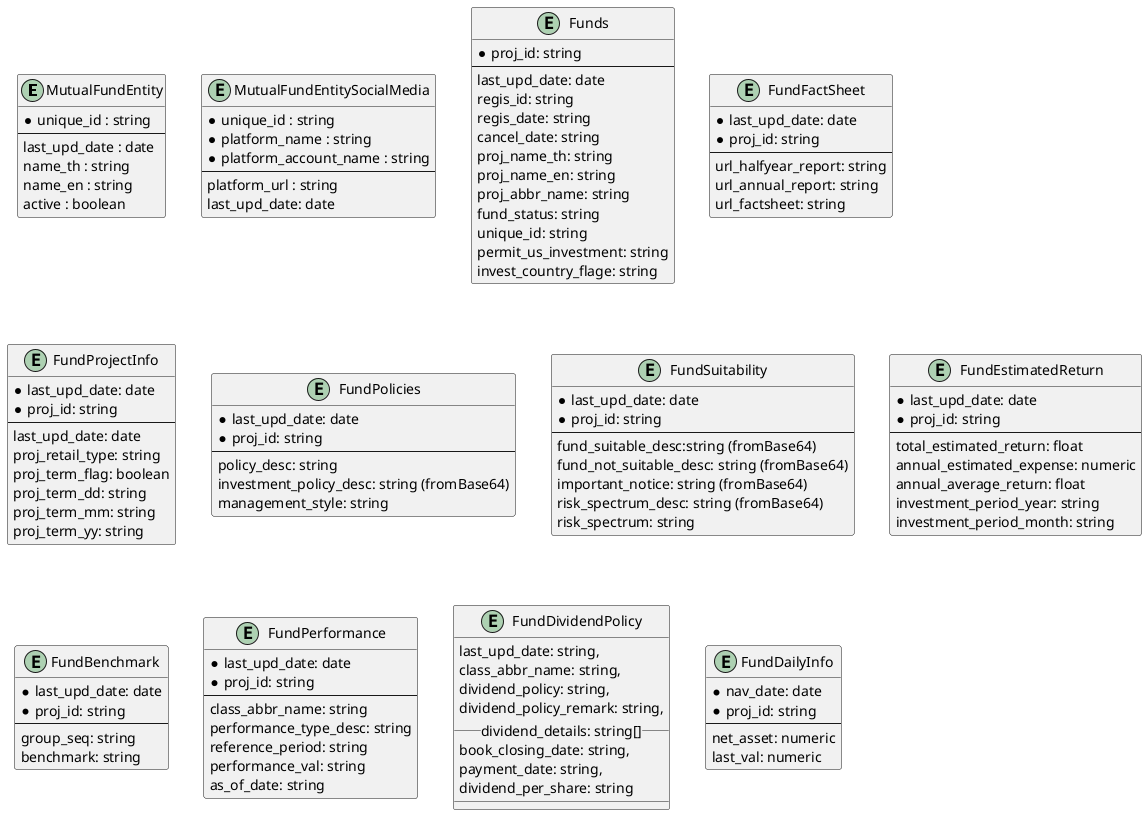 @startuml Database

/' SEC Fund Factsheet API 01 '/
entity MutualFundEntity {
    *unique_id : string
    /' รหัสบลจ '/
    --
    last_upd_date : date
    name_th : string
    name_en : string
    active : boolean
}

entity MutualFundEntitySocialMedia {
    *unique_id : string
    *platform_name : string
    *platform_account_name : string
    --
    platform_url : string
    last_upd_date: date
}

/' SEC Fund Factsheet API 02 '/
entity Funds {
    * proj_id: string
    --
    last_upd_date: date
    regis_id: string
    regis_date: string
    cancel_date: string
    proj_name_th: string
    proj_name_en: string
    proj_abbr_name: string
    fund_status: string
    /'สถานะกอง
    SE = อนุมัติ(อยู่ระหว่าง Filing)
    EX = หมดเวลาเสนอขาย
    RG = จดทะเบียน
    CA = เลิกโครงการ
    LI = จดทะเบียนเลิก '/
    unique_id: string
    permit_us_investment: string
    invest_country_flage: string
    /' การลงทุนต่างประเทศ
	1 = กองทุนรวมที่เน้นลงทุนแบบมีความเสี่ยงต่างประเทศ
	2 = ลงทุนในต่างประเทศบางส่วน
	3 = กองทุนที่ลงทุนแบบไม่มีความเสี่ยงต่างประเทศ
	4 = กองทุนที่ลงทุนแบบมีความเสี่ยงทั้งในและต่างประเทศ '/
}

/' SEC Fund Factsheet API 04 '/
entity FundFactSheet {
    * last_upd_date: date
    * proj_id: string
    --
    url_halfyear_report: string
    url_annual_report: string
    url_factsheet: string
}

/' SEC Fund Factsheet API 07 '/
entity FundProjectInfo {
    * last_upd_date: date
    * proj_id: string
    --
    last_upd_date: date
    proj_retail_type: string
    /'     ลักษณะโครงการ -- R , A , N , G , X, H , {null}  
    A กองทุนรวมที่เสนอขายเฉพาะผู้ลงทุนที่มิใช่รายย่อย
    B กองทุนรวมที่เสนอขายเฉพาะผู้มีเงินลงทุนสูง
    G กองทุนรวมพิเศษเพื่อตอบสนองนโยบายภาครัฐ
    H กองทุนรวมที่เสนอขายผู้ลงทุนที่มิใช่รายย่อยและผู้มีเงินลงทุนสูง
    N กองทุนเพื่อผู้ลงทุนสถาบัน
    R กองทุนเพื่อผู้ลงทุนทั่วไป
    X กองทุนรวมที่เสนอขายผู้ลงทุนสถาบันและผู้ลงทุนรายใหญ่พิเศษ  '/
    proj_term_flag: boolean
    proj_term_dd: string
    proj_term_mm: string
    proj_term_yy: string
}

/' SEC Fund Factsheet API 08 '/
entity FundPolicies {
    * last_upd_date: date
    * proj_id: string
    --
    policy_desc: string
    investment_policy_desc: string (fromBase64)
    management_style: string
    /' กลยุทธ์การบริหารจัดการกองทุน (Management Style) AM = มุ่งหวังให้ผลประกอบการสูงกว่าดัชนีชี้วัด (active management) BH = มีกลยุทธ์การลงทุนครั้งเดียว (buy-and-hold) SM = มุ่งหวังให้ผลประกอบการเคลื่อนไหวตามดัชนีชี้วัด และในบางโอกาสอาจสร้างผลตอบแทนสูงกว่าดัชนีชี้วัด OT = อื่น ๆ PM = มุ่งหวังให้ผลประกอบการเคลื่อนไหวตามดัชนีชี้วัด (passive management/index tracking) '/
}

/' SEC Fund Factsheet API 12 '/
entity FundSuitability {
    * last_upd_date: date
    * proj_id: string
    --
    fund_suitable_desc:string (fromBase64)
    fund_not_suitable_desc: string (fromBase64)
    important_notice: string (fromBase64)
    risk_spectrum_desc: string (fromBase64)
    risk_spectrum: string
    /' Risk Spectrum: 1 - 8+ '/
}

/' SEC Fund Factsheet API 16 '/
entity FundEstimatedReturn {
    * last_upd_date: date
    * proj_id: string
    --
    total_estimated_return: float
    annual_estimated_expense: numeric
    annual_average_return: float
    investment_period_year: string
    investment_period_month: string
}

/' SEC Fund Factsheet API 18 '/
entity FundBenchmark {
    * last_upd_date: date
    * proj_id: string
    --
    group_seq: string
    benchmark: string
}

/' SEC Fund Factsheet API 22 '/
entity FundPerformance {
    * last_upd_date: date
    * proj_id: string
    --
    class_abbr_name: string
    performance_type_desc: string
    reference_period: string
    performance_val: string
    as_of_date: string
}

/' SEC Fund Factsheet API 24 '/
entity FundDividendPolicy {
    last_upd_date: string,
    class_abbr_name: string,
    dividend_policy: string,
    dividend_policy_remark: string,
    __dividend_details: string[]__
    book_closing_date: string,
    payment_date: string,
    dividend_per_share: string
    __
}

/' SEC Fund Daily Info API 01 '/
entity FundDailyInfo {
    * nav_date: date
    /' Net Asset Value Date '/
    * proj_id: string
    --
    net_asset: numeric
    last_val: numeric
}


@enduml